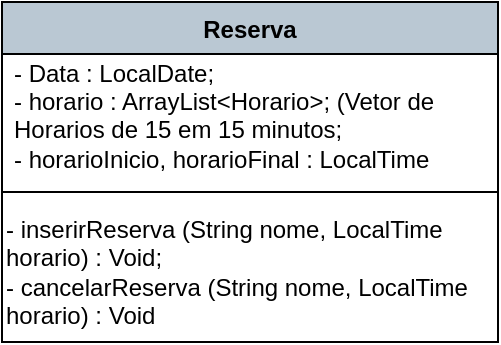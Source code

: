 <mxfile version="24.9.1">
  <diagram name="Página-1" id="Mo-eOkKx-PvrOJqUYDjI">
    <mxGraphModel dx="2848" dy="1913" grid="1" gridSize="10" guides="1" tooltips="1" connect="1" arrows="1" fold="1" page="1" pageScale="1" pageWidth="827" pageHeight="1169" math="0" shadow="0">
      <root>
        <mxCell id="0" />
        <mxCell id="1" parent="0" />
        <mxCell id="DlTY5crdzmbEB28ji7_G-1" value="Reserva" style="swimlane;fontStyle=1;align=center;verticalAlign=top;childLayout=stackLayout;horizontal=1;startSize=26;horizontalStack=0;resizeParent=1;resizeParentMax=0;resizeLast=0;collapsible=1;marginBottom=0;whiteSpace=wrap;html=1;fillColor=#BAC8D3;" vertex="1" parent="1">
          <mxGeometry x="-1400" y="-470" width="248" height="170" as="geometry" />
        </mxCell>
        <mxCell id="DlTY5crdzmbEB28ji7_G-2" value="- Data : LocalDate;&lt;div&gt;- horario : ArrayList&amp;lt;Horario&amp;gt;; (Vetor de Horarios de 15 em 15 minutos;&lt;/div&gt;&lt;div&gt;- horarioInicio, horarioFinal : LocalTime&lt;/div&gt;&lt;div&gt;&lt;br&gt;&lt;/div&gt;&lt;div&gt;&lt;br&gt;&lt;/div&gt;" style="text;strokeColor=none;fillColor=none;align=left;verticalAlign=middle;spacingLeft=4;spacingRight=4;overflow=hidden;rotatable=0;points=[[0,0.5],[1,0.5]];portConstraint=eastwest;whiteSpace=wrap;html=1;" vertex="1" parent="DlTY5crdzmbEB28ji7_G-1">
          <mxGeometry y="26" width="248" height="64" as="geometry" />
        </mxCell>
        <mxCell id="DlTY5crdzmbEB28ji7_G-3" value="" style="line;strokeWidth=1;fillColor=none;align=left;verticalAlign=middle;spacingTop=-1;spacingLeft=3;spacingRight=3;rotatable=0;labelPosition=right;points=[];portConstraint=eastwest;strokeColor=inherit;" vertex="1" parent="DlTY5crdzmbEB28ji7_G-1">
          <mxGeometry y="90" width="248" height="10" as="geometry" />
        </mxCell>
        <mxCell id="DlTY5crdzmbEB28ji7_G-4" value="- inserirReserva (String nome,&amp;nbsp;&lt;span style=&quot;background-color: initial;&quot;&gt;LocalTime&lt;/span&gt;&lt;div&gt;&lt;span style=&quot;background-color: initial;&quot;&gt;horario) : Void;&lt;/span&gt;&lt;div&gt;&lt;div&gt;- cancelarReserva (String nome, LocalTime&lt;/div&gt;&lt;div&gt;horario) : Void&lt;/div&gt;&lt;/div&gt;&lt;/div&gt;" style="text;html=1;align=left;verticalAlign=middle;resizable=0;points=[];autosize=1;strokeColor=none;fillColor=none;" vertex="1" parent="DlTY5crdzmbEB28ji7_G-1">
          <mxGeometry y="100" width="248" height="70" as="geometry" />
        </mxCell>
      </root>
    </mxGraphModel>
  </diagram>
</mxfile>

